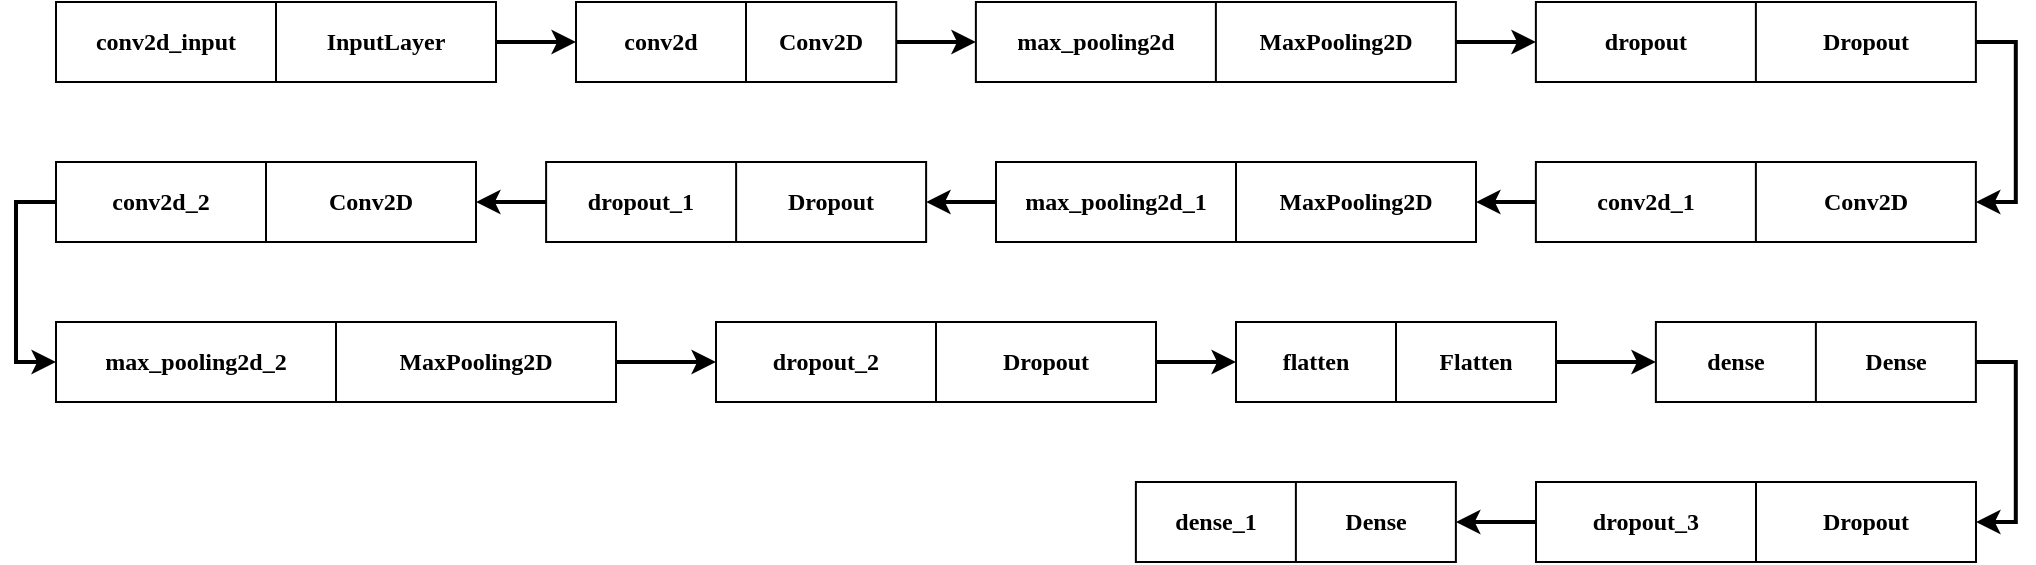 <mxfile version="17.4.2" type="github">
  <diagram id="OG1AvDrZbli9m5KpJTEv" name="Page-1">
    <mxGraphModel dx="1250" dy="482" grid="1" gridSize="10" guides="1" tooltips="1" connect="1" arrows="1" fold="1" page="1" pageScale="1" pageWidth="850" pageHeight="1100" math="0" shadow="0">
      <root>
        <mxCell id="0" />
        <mxCell id="1" parent="0" />
        <mxCell id="iS44KgR9TKx3VwQNo01--7" value="" style="shape=table;startSize=0;container=1;collapsible=0;childLayout=tableLayout;fontFamily=Tahoma;" parent="1" vertex="1">
          <mxGeometry x="300" y="40" width="160.12" height="40" as="geometry" />
        </mxCell>
        <mxCell id="iS44KgR9TKx3VwQNo01--8" value="" style="shape=tableRow;horizontal=0;startSize=0;swimlaneHead=0;swimlaneBody=0;top=0;left=0;bottom=0;right=0;collapsible=0;dropTarget=0;fillColor=none;points=[[0,0.5],[1,0.5]];portConstraint=eastwest;fontFamily=Tahoma;" parent="iS44KgR9TKx3VwQNo01--7" vertex="1">
          <mxGeometry width="160.12" height="40" as="geometry" />
        </mxCell>
        <mxCell id="iS44KgR9TKx3VwQNo01--9" value="&lt;b&gt;conv2d&lt;/b&gt;" style="shape=partialRectangle;html=1;whiteSpace=wrap;connectable=0;overflow=hidden;fillColor=none;top=0;left=0;bottom=0;right=0;pointerEvents=1;fontFamily=Tahoma;" parent="iS44KgR9TKx3VwQNo01--8" vertex="1">
          <mxGeometry width="85" height="40" as="geometry">
            <mxRectangle width="85" height="40" as="alternateBounds" />
          </mxGeometry>
        </mxCell>
        <mxCell id="iS44KgR9TKx3VwQNo01--10" value="&lt;b&gt;Conv2D&lt;/b&gt;" style="shape=partialRectangle;html=1;whiteSpace=wrap;connectable=0;overflow=hidden;fillColor=none;top=0;left=0;bottom=0;right=0;pointerEvents=1;fontFamily=Tahoma;" parent="iS44KgR9TKx3VwQNo01--8" vertex="1">
          <mxGeometry x="85" width="75" height="40" as="geometry">
            <mxRectangle width="75" height="40" as="alternateBounds" />
          </mxGeometry>
        </mxCell>
        <mxCell id="iS44KgR9TKx3VwQNo01--11" value="" style="shape=table;startSize=0;container=1;collapsible=0;childLayout=tableLayout;fontFamily=Tahoma;" parent="1" vertex="1">
          <mxGeometry x="499.94" y="40" width="240" height="40" as="geometry" />
        </mxCell>
        <mxCell id="iS44KgR9TKx3VwQNo01--12" value="" style="shape=tableRow;horizontal=0;startSize=0;swimlaneHead=0;swimlaneBody=0;top=0;left=0;bottom=0;right=0;collapsible=0;dropTarget=0;fillColor=none;points=[[0,0.5],[1,0.5]];portConstraint=eastwest;fontFamily=Tahoma;" parent="iS44KgR9TKx3VwQNo01--11" vertex="1">
          <mxGeometry width="240" height="40" as="geometry" />
        </mxCell>
        <mxCell id="iS44KgR9TKx3VwQNo01--13" value="&lt;b&gt;max_pooling2d&lt;/b&gt;" style="shape=partialRectangle;html=1;whiteSpace=wrap;connectable=0;overflow=hidden;fillColor=none;top=0;left=0;bottom=0;right=0;pointerEvents=1;fontFamily=Tahoma;" parent="iS44KgR9TKx3VwQNo01--12" vertex="1">
          <mxGeometry width="120" height="40" as="geometry">
            <mxRectangle width="120" height="40" as="alternateBounds" />
          </mxGeometry>
        </mxCell>
        <mxCell id="iS44KgR9TKx3VwQNo01--14" value="&lt;b&gt;MaxPooling2D&lt;/b&gt;" style="shape=partialRectangle;html=1;whiteSpace=wrap;connectable=0;overflow=hidden;fillColor=none;top=0;left=0;bottom=0;right=0;pointerEvents=1;fontFamily=Tahoma;" parent="iS44KgR9TKx3VwQNo01--12" vertex="1">
          <mxGeometry x="120" width="120" height="40" as="geometry">
            <mxRectangle width="120" height="40" as="alternateBounds" />
          </mxGeometry>
        </mxCell>
        <mxCell id="iS44KgR9TKx3VwQNo01--15" value="" style="shape=table;startSize=0;container=1;collapsible=0;childLayout=tableLayout;fontFamily=Tahoma;" parent="1" vertex="1">
          <mxGeometry x="779.94" y="40" width="220" height="40" as="geometry" />
        </mxCell>
        <mxCell id="iS44KgR9TKx3VwQNo01--16" value="" style="shape=tableRow;horizontal=0;startSize=0;swimlaneHead=0;swimlaneBody=0;top=0;left=0;bottom=0;right=0;collapsible=0;dropTarget=0;fillColor=none;points=[[0,0.5],[1,0.5]];portConstraint=eastwest;fontFamily=Tahoma;" parent="iS44KgR9TKx3VwQNo01--15" vertex="1">
          <mxGeometry width="220" height="40" as="geometry" />
        </mxCell>
        <mxCell id="iS44KgR9TKx3VwQNo01--17" value="&lt;b&gt;dropout&lt;/b&gt;" style="shape=partialRectangle;html=1;whiteSpace=wrap;connectable=0;overflow=hidden;fillColor=none;top=0;left=0;bottom=0;right=0;pointerEvents=1;fontFamily=Tahoma;" parent="iS44KgR9TKx3VwQNo01--16" vertex="1">
          <mxGeometry width="110" height="40" as="geometry">
            <mxRectangle width="110" height="40" as="alternateBounds" />
          </mxGeometry>
        </mxCell>
        <mxCell id="iS44KgR9TKx3VwQNo01--18" value="&lt;b&gt;Dropout&lt;/b&gt;" style="shape=partialRectangle;html=1;whiteSpace=wrap;connectable=0;overflow=hidden;fillColor=none;top=0;left=0;bottom=0;right=0;pointerEvents=1;fontFamily=Tahoma;" parent="iS44KgR9TKx3VwQNo01--16" vertex="1">
          <mxGeometry x="110" width="110" height="40" as="geometry">
            <mxRectangle width="110" height="40" as="alternateBounds" />
          </mxGeometry>
        </mxCell>
        <mxCell id="iS44KgR9TKx3VwQNo01--22" style="edgeStyle=orthogonalEdgeStyle;rounded=0;orthogonalLoop=1;jettySize=auto;html=1;exitX=1;exitY=0.5;exitDx=0;exitDy=0;entryX=0;entryY=0.5;entryDx=0;entryDy=0;strokeWidth=2;fontFamily=Tahoma;" parent="1" source="iS44KgR9TKx3VwQNo01--8" target="iS44KgR9TKx3VwQNo01--12" edge="1">
          <mxGeometry relative="1" as="geometry" />
        </mxCell>
        <mxCell id="iS44KgR9TKx3VwQNo01--23" style="edgeStyle=orthogonalEdgeStyle;rounded=0;orthogonalLoop=1;jettySize=auto;html=1;exitX=1;exitY=0.5;exitDx=0;exitDy=0;entryX=0;entryY=0.5;entryDx=0;entryDy=0;strokeWidth=2;fontFamily=Tahoma;" parent="1" source="iS44KgR9TKx3VwQNo01--12" target="iS44KgR9TKx3VwQNo01--16" edge="1">
          <mxGeometry relative="1" as="geometry" />
        </mxCell>
        <mxCell id="iS44KgR9TKx3VwQNo01--24" value="" style="shape=table;startSize=0;container=1;collapsible=0;childLayout=tableLayout;fontFamily=Tahoma;" parent="1" vertex="1">
          <mxGeometry x="779.94" y="120" width="220" height="40" as="geometry" />
        </mxCell>
        <mxCell id="iS44KgR9TKx3VwQNo01--25" value="" style="shape=tableRow;horizontal=0;startSize=0;swimlaneHead=0;swimlaneBody=0;top=0;left=0;bottom=0;right=0;collapsible=0;dropTarget=0;fillColor=none;points=[[0,0.5],[1,0.5]];portConstraint=eastwest;fontFamily=Tahoma;" parent="iS44KgR9TKx3VwQNo01--24" vertex="1">
          <mxGeometry width="220" height="40" as="geometry" />
        </mxCell>
        <mxCell id="iS44KgR9TKx3VwQNo01--26" value="&lt;b&gt;conv2d_1&lt;/b&gt;" style="shape=partialRectangle;html=1;whiteSpace=wrap;connectable=0;overflow=hidden;fillColor=none;top=0;left=0;bottom=0;right=0;pointerEvents=1;fontFamily=Tahoma;" parent="iS44KgR9TKx3VwQNo01--25" vertex="1">
          <mxGeometry width="110" height="40" as="geometry">
            <mxRectangle width="110" height="40" as="alternateBounds" />
          </mxGeometry>
        </mxCell>
        <mxCell id="iS44KgR9TKx3VwQNo01--27" value="&lt;b&gt;Conv2D&lt;/b&gt;" style="shape=partialRectangle;html=1;whiteSpace=wrap;connectable=0;overflow=hidden;fillColor=none;top=0;left=0;bottom=0;right=0;pointerEvents=1;fontFamily=Tahoma;" parent="iS44KgR9TKx3VwQNo01--25" vertex="1">
          <mxGeometry x="110" width="110" height="40" as="geometry">
            <mxRectangle width="110" height="40" as="alternateBounds" />
          </mxGeometry>
        </mxCell>
        <mxCell id="iS44KgR9TKx3VwQNo01--28" value="" style="shape=table;startSize=0;container=1;collapsible=0;childLayout=tableLayout;fontFamily=Tahoma;" parent="1" vertex="1">
          <mxGeometry x="510" y="120" width="240" height="40" as="geometry" />
        </mxCell>
        <mxCell id="iS44KgR9TKx3VwQNo01--29" value="" style="shape=tableRow;horizontal=0;startSize=0;swimlaneHead=0;swimlaneBody=0;top=0;left=0;bottom=0;right=0;collapsible=0;dropTarget=0;fillColor=none;points=[[0,0.5],[1,0.5]];portConstraint=eastwest;fontFamily=Tahoma;" parent="iS44KgR9TKx3VwQNo01--28" vertex="1">
          <mxGeometry width="240" height="40" as="geometry" />
        </mxCell>
        <mxCell id="iS44KgR9TKx3VwQNo01--30" value="&lt;b&gt;max_pooling2d_1&lt;/b&gt;" style="shape=partialRectangle;html=1;whiteSpace=wrap;connectable=0;overflow=hidden;fillColor=none;top=0;left=0;bottom=0;right=0;pointerEvents=1;fontFamily=Tahoma;" parent="iS44KgR9TKx3VwQNo01--29" vertex="1">
          <mxGeometry width="120" height="40" as="geometry">
            <mxRectangle width="120" height="40" as="alternateBounds" />
          </mxGeometry>
        </mxCell>
        <mxCell id="iS44KgR9TKx3VwQNo01--31" value="&lt;b&gt;MaxPooling2D&lt;/b&gt;" style="shape=partialRectangle;html=1;whiteSpace=wrap;connectable=0;overflow=hidden;fillColor=none;top=0;left=0;bottom=0;right=0;pointerEvents=1;fontFamily=Tahoma;" parent="iS44KgR9TKx3VwQNo01--29" vertex="1">
          <mxGeometry x="120" width="120" height="40" as="geometry">
            <mxRectangle width="120" height="40" as="alternateBounds" />
          </mxGeometry>
        </mxCell>
        <mxCell id="iS44KgR9TKx3VwQNo01--32" value="" style="shape=table;startSize=0;container=1;collapsible=0;childLayout=tableLayout;fontFamily=Tahoma;" parent="1" vertex="1">
          <mxGeometry x="285.06" y="120" width="190" height="40" as="geometry" />
        </mxCell>
        <mxCell id="iS44KgR9TKx3VwQNo01--33" value="" style="shape=tableRow;horizontal=0;startSize=0;swimlaneHead=0;swimlaneBody=0;top=0;left=0;bottom=0;right=0;collapsible=0;dropTarget=0;fillColor=none;points=[[0,0.5],[1,0.5]];portConstraint=eastwest;fontFamily=Tahoma;" parent="iS44KgR9TKx3VwQNo01--32" vertex="1">
          <mxGeometry width="190" height="40" as="geometry" />
        </mxCell>
        <mxCell id="iS44KgR9TKx3VwQNo01--34" value="&lt;b&gt;dropout_1&lt;/b&gt;" style="shape=partialRectangle;html=1;whiteSpace=wrap;connectable=0;overflow=hidden;fillColor=none;top=0;left=0;bottom=0;right=0;pointerEvents=1;fontFamily=Tahoma;" parent="iS44KgR9TKx3VwQNo01--33" vertex="1">
          <mxGeometry width="95" height="40" as="geometry">
            <mxRectangle width="95" height="40" as="alternateBounds" />
          </mxGeometry>
        </mxCell>
        <mxCell id="iS44KgR9TKx3VwQNo01--35" value="&lt;b&gt;Dropout&lt;/b&gt;" style="shape=partialRectangle;html=1;whiteSpace=wrap;connectable=0;overflow=hidden;fillColor=none;top=0;left=0;bottom=0;right=0;pointerEvents=1;fontFamily=Tahoma;" parent="iS44KgR9TKx3VwQNo01--33" vertex="1">
          <mxGeometry x="95" width="95" height="40" as="geometry">
            <mxRectangle width="95" height="40" as="alternateBounds" />
          </mxGeometry>
        </mxCell>
        <mxCell id="iS44KgR9TKx3VwQNo01--36" value="" style="shape=table;startSize=0;container=1;collapsible=0;childLayout=tableLayout;fontFamily=Tahoma;" parent="1" vertex="1">
          <mxGeometry x="40" y="120" width="210" height="40" as="geometry" />
        </mxCell>
        <mxCell id="iS44KgR9TKx3VwQNo01--37" value="" style="shape=tableRow;horizontal=0;startSize=0;swimlaneHead=0;swimlaneBody=0;top=0;left=0;bottom=0;right=0;collapsible=0;dropTarget=0;fillColor=none;points=[[0,0.5],[1,0.5]];portConstraint=eastwest;fontFamily=Tahoma;" parent="iS44KgR9TKx3VwQNo01--36" vertex="1">
          <mxGeometry width="210" height="40" as="geometry" />
        </mxCell>
        <mxCell id="iS44KgR9TKx3VwQNo01--38" value="&lt;b&gt;conv2d_2&lt;/b&gt;" style="shape=partialRectangle;html=1;whiteSpace=wrap;connectable=0;overflow=hidden;fillColor=none;top=0;left=0;bottom=0;right=0;pointerEvents=1;fontFamily=Tahoma;" parent="iS44KgR9TKx3VwQNo01--37" vertex="1">
          <mxGeometry width="105" height="40" as="geometry">
            <mxRectangle width="105" height="40" as="alternateBounds" />
          </mxGeometry>
        </mxCell>
        <mxCell id="iS44KgR9TKx3VwQNo01--39" value="&lt;b&gt;Conv2D&lt;/b&gt;" style="shape=partialRectangle;html=1;whiteSpace=wrap;connectable=0;overflow=hidden;fillColor=none;top=0;left=0;bottom=0;right=0;pointerEvents=1;fontFamily=Tahoma;" parent="iS44KgR9TKx3VwQNo01--37" vertex="1">
          <mxGeometry x="105" width="105" height="40" as="geometry">
            <mxRectangle width="105" height="40" as="alternateBounds" />
          </mxGeometry>
        </mxCell>
        <mxCell id="iS44KgR9TKx3VwQNo01--40" value="" style="shape=table;startSize=0;container=1;collapsible=0;childLayout=tableLayout;fontFamily=Tahoma;" parent="1" vertex="1">
          <mxGeometry x="40" y="200" width="280" height="40" as="geometry" />
        </mxCell>
        <mxCell id="iS44KgR9TKx3VwQNo01--41" value="" style="shape=tableRow;horizontal=0;startSize=0;swimlaneHead=0;swimlaneBody=0;top=0;left=0;bottom=0;right=0;collapsible=0;dropTarget=0;fillColor=none;points=[[0,0.5],[1,0.5]];portConstraint=eastwest;fontFamily=Tahoma;" parent="iS44KgR9TKx3VwQNo01--40" vertex="1">
          <mxGeometry width="280" height="40" as="geometry" />
        </mxCell>
        <mxCell id="iS44KgR9TKx3VwQNo01--42" value="&lt;b&gt;max_pooling2d_2&lt;/b&gt;" style="shape=partialRectangle;html=1;whiteSpace=wrap;connectable=0;overflow=hidden;fillColor=none;top=0;left=0;bottom=0;right=0;pointerEvents=1;fontFamily=Tahoma;" parent="iS44KgR9TKx3VwQNo01--41" vertex="1">
          <mxGeometry width="140" height="40" as="geometry">
            <mxRectangle width="140" height="40" as="alternateBounds" />
          </mxGeometry>
        </mxCell>
        <mxCell id="iS44KgR9TKx3VwQNo01--43" value="&lt;b&gt;MaxPooling2D&lt;/b&gt;" style="shape=partialRectangle;html=1;whiteSpace=wrap;connectable=0;overflow=hidden;fillColor=none;top=0;left=0;bottom=0;right=0;pointerEvents=1;fontFamily=Tahoma;" parent="iS44KgR9TKx3VwQNo01--41" vertex="1">
          <mxGeometry x="140" width="140" height="40" as="geometry">
            <mxRectangle width="140" height="40" as="alternateBounds" />
          </mxGeometry>
        </mxCell>
        <mxCell id="iS44KgR9TKx3VwQNo01--44" value="" style="shape=table;startSize=0;container=1;collapsible=0;childLayout=tableLayout;fontFamily=Tahoma;" parent="1" vertex="1">
          <mxGeometry x="370.0" y="200" width="220" height="40" as="geometry" />
        </mxCell>
        <mxCell id="iS44KgR9TKx3VwQNo01--45" value="" style="shape=tableRow;horizontal=0;startSize=0;swimlaneHead=0;swimlaneBody=0;top=0;left=0;bottom=0;right=0;collapsible=0;dropTarget=0;fillColor=none;points=[[0,0.5],[1,0.5]];portConstraint=eastwest;fontFamily=Tahoma;" parent="iS44KgR9TKx3VwQNo01--44" vertex="1">
          <mxGeometry width="220" height="40" as="geometry" />
        </mxCell>
        <mxCell id="iS44KgR9TKx3VwQNo01--46" value="&lt;b&gt;dropout_2&lt;/b&gt;" style="shape=partialRectangle;html=1;whiteSpace=wrap;connectable=0;overflow=hidden;fillColor=none;top=0;left=0;bottom=0;right=0;pointerEvents=1;fontFamily=Tahoma;" parent="iS44KgR9TKx3VwQNo01--45" vertex="1">
          <mxGeometry width="110" height="40" as="geometry">
            <mxRectangle width="110" height="40" as="alternateBounds" />
          </mxGeometry>
        </mxCell>
        <mxCell id="iS44KgR9TKx3VwQNo01--47" value="&lt;b&gt;Dropout&lt;/b&gt;" style="shape=partialRectangle;html=1;whiteSpace=wrap;connectable=0;overflow=hidden;fillColor=none;top=0;left=0;bottom=0;right=0;pointerEvents=1;fontFamily=Tahoma;" parent="iS44KgR9TKx3VwQNo01--45" vertex="1">
          <mxGeometry x="110" width="110" height="40" as="geometry">
            <mxRectangle width="110" height="40" as="alternateBounds" />
          </mxGeometry>
        </mxCell>
        <mxCell id="iS44KgR9TKx3VwQNo01--48" style="edgeStyle=orthogonalEdgeStyle;rounded=0;orthogonalLoop=1;jettySize=auto;html=1;exitX=1;exitY=0.5;exitDx=0;exitDy=0;entryX=1;entryY=0.5;entryDx=0;entryDy=0;strokeWidth=2;fontFamily=Tahoma;" parent="1" source="iS44KgR9TKx3VwQNo01--16" target="iS44KgR9TKx3VwQNo01--25" edge="1">
          <mxGeometry relative="1" as="geometry" />
        </mxCell>
        <mxCell id="iS44KgR9TKx3VwQNo01--49" style="edgeStyle=orthogonalEdgeStyle;rounded=0;orthogonalLoop=1;jettySize=auto;html=1;exitX=0;exitY=0.5;exitDx=0;exitDy=0;entryX=1;entryY=0.5;entryDx=0;entryDy=0;strokeWidth=2;fontFamily=Tahoma;" parent="1" source="iS44KgR9TKx3VwQNo01--25" target="iS44KgR9TKx3VwQNo01--29" edge="1">
          <mxGeometry relative="1" as="geometry" />
        </mxCell>
        <mxCell id="iS44KgR9TKx3VwQNo01--50" style="edgeStyle=orthogonalEdgeStyle;rounded=0;orthogonalLoop=1;jettySize=auto;html=1;exitX=0;exitY=0.5;exitDx=0;exitDy=0;entryX=1;entryY=0.5;entryDx=0;entryDy=0;strokeWidth=2;fontFamily=Tahoma;" parent="1" source="iS44KgR9TKx3VwQNo01--29" target="iS44KgR9TKx3VwQNo01--33" edge="1">
          <mxGeometry relative="1" as="geometry" />
        </mxCell>
        <mxCell id="iS44KgR9TKx3VwQNo01--53" style="edgeStyle=orthogonalEdgeStyle;rounded=0;orthogonalLoop=1;jettySize=auto;html=1;exitX=1;exitY=0.5;exitDx=0;exitDy=0;entryX=0;entryY=0.5;entryDx=0;entryDy=0;strokeWidth=2;fontFamily=Tahoma;" parent="1" source="iS44KgR9TKx3VwQNo01--41" target="iS44KgR9TKx3VwQNo01--45" edge="1">
          <mxGeometry relative="1" as="geometry" />
        </mxCell>
        <mxCell id="iS44KgR9TKx3VwQNo01--57" value="" style="shape=table;startSize=0;container=1;collapsible=0;childLayout=tableLayout;fontFamily=Tahoma;" parent="1" vertex="1">
          <mxGeometry x="630" y="200" width="160" height="40" as="geometry" />
        </mxCell>
        <mxCell id="iS44KgR9TKx3VwQNo01--58" value="" style="shape=tableRow;horizontal=0;startSize=0;swimlaneHead=0;swimlaneBody=0;top=0;left=0;bottom=0;right=0;collapsible=0;dropTarget=0;fillColor=none;points=[[0,0.5],[1,0.5]];portConstraint=eastwest;fontFamily=Tahoma;" parent="iS44KgR9TKx3VwQNo01--57" vertex="1">
          <mxGeometry width="160" height="40" as="geometry" />
        </mxCell>
        <mxCell id="iS44KgR9TKx3VwQNo01--59" value="&lt;b&gt;flatten&lt;/b&gt;" style="shape=partialRectangle;html=1;whiteSpace=wrap;connectable=0;overflow=hidden;fillColor=none;top=0;left=0;bottom=0;right=0;pointerEvents=1;fontFamily=Tahoma;" parent="iS44KgR9TKx3VwQNo01--58" vertex="1">
          <mxGeometry width="80" height="40" as="geometry">
            <mxRectangle width="80" height="40" as="alternateBounds" />
          </mxGeometry>
        </mxCell>
        <mxCell id="iS44KgR9TKx3VwQNo01--60" value="&lt;b&gt;Flatten&lt;/b&gt;" style="shape=partialRectangle;html=1;whiteSpace=wrap;connectable=0;overflow=hidden;fillColor=none;top=0;left=0;bottom=0;right=0;pointerEvents=1;fontFamily=Tahoma;" parent="iS44KgR9TKx3VwQNo01--58" vertex="1">
          <mxGeometry x="80" width="80" height="40" as="geometry">
            <mxRectangle width="80" height="40" as="alternateBounds" />
          </mxGeometry>
        </mxCell>
        <mxCell id="iS44KgR9TKx3VwQNo01--61" style="edgeStyle=orthogonalEdgeStyle;rounded=0;orthogonalLoop=1;jettySize=auto;html=1;exitX=1;exitY=0.5;exitDx=0;exitDy=0;strokeWidth=2;fontFamily=Tahoma;" parent="iS44KgR9TKx3VwQNo01--57" source="iS44KgR9TKx3VwQNo01--58" target="iS44KgR9TKx3VwQNo01--58" edge="1">
          <mxGeometry relative="1" as="geometry" />
        </mxCell>
        <mxCell id="iS44KgR9TKx3VwQNo01--62" value="" style="shape=table;startSize=0;container=1;collapsible=0;childLayout=tableLayout;fontFamily=Tahoma;" parent="1" vertex="1">
          <mxGeometry x="839.94" y="200" width="160" height="40" as="geometry" />
        </mxCell>
        <mxCell id="iS44KgR9TKx3VwQNo01--63" value="" style="shape=tableRow;horizontal=0;startSize=0;swimlaneHead=0;swimlaneBody=0;top=0;left=0;bottom=0;right=0;collapsible=0;dropTarget=0;fillColor=none;points=[[0,0.5],[1,0.5]];portConstraint=eastwest;fontFamily=Tahoma;" parent="iS44KgR9TKx3VwQNo01--62" vertex="1">
          <mxGeometry width="160" height="40" as="geometry" />
        </mxCell>
        <mxCell id="iS44KgR9TKx3VwQNo01--64" value="&lt;b&gt;dense&lt;/b&gt;" style="shape=partialRectangle;html=1;whiteSpace=wrap;connectable=0;overflow=hidden;fillColor=none;top=0;left=0;bottom=0;right=0;pointerEvents=1;fontFamily=Tahoma;" parent="iS44KgR9TKx3VwQNo01--63" vertex="1">
          <mxGeometry width="80" height="40" as="geometry">
            <mxRectangle width="80" height="40" as="alternateBounds" />
          </mxGeometry>
        </mxCell>
        <mxCell id="iS44KgR9TKx3VwQNo01--65" value="&lt;b&gt;Dense&lt;/b&gt;" style="shape=partialRectangle;html=1;whiteSpace=wrap;connectable=0;overflow=hidden;fillColor=none;top=0;left=0;bottom=0;right=0;pointerEvents=1;fontFamily=Tahoma;" parent="iS44KgR9TKx3VwQNo01--63" vertex="1">
          <mxGeometry x="80" width="80" height="40" as="geometry">
            <mxRectangle width="80" height="40" as="alternateBounds" />
          </mxGeometry>
        </mxCell>
        <mxCell id="iS44KgR9TKx3VwQNo01--66" style="edgeStyle=orthogonalEdgeStyle;rounded=0;orthogonalLoop=1;jettySize=auto;html=1;exitX=1;exitY=0.5;exitDx=0;exitDy=0;strokeWidth=2;fontFamily=Tahoma;" parent="iS44KgR9TKx3VwQNo01--62" source="iS44KgR9TKx3VwQNo01--63" target="iS44KgR9TKx3VwQNo01--63" edge="1">
          <mxGeometry relative="1" as="geometry" />
        </mxCell>
        <mxCell id="iS44KgR9TKx3VwQNo01--67" value="" style="shape=table;startSize=0;container=1;collapsible=0;childLayout=tableLayout;fontFamily=Tahoma;" parent="1" vertex="1">
          <mxGeometry x="780" y="280" width="220" height="40" as="geometry" />
        </mxCell>
        <mxCell id="iS44KgR9TKx3VwQNo01--68" value="" style="shape=tableRow;horizontal=0;startSize=0;swimlaneHead=0;swimlaneBody=0;top=0;left=0;bottom=0;right=0;collapsible=0;dropTarget=0;fillColor=none;points=[[0,0.5],[1,0.5]];portConstraint=eastwest;fontFamily=Tahoma;" parent="iS44KgR9TKx3VwQNo01--67" vertex="1">
          <mxGeometry width="220" height="40" as="geometry" />
        </mxCell>
        <mxCell id="iS44KgR9TKx3VwQNo01--69" value="&lt;b&gt;dropout_3&lt;/b&gt;" style="shape=partialRectangle;html=1;whiteSpace=wrap;connectable=0;overflow=hidden;fillColor=none;top=0;left=0;bottom=0;right=0;pointerEvents=1;fontFamily=Tahoma;" parent="iS44KgR9TKx3VwQNo01--68" vertex="1">
          <mxGeometry width="110" height="40" as="geometry">
            <mxRectangle width="110" height="40" as="alternateBounds" />
          </mxGeometry>
        </mxCell>
        <mxCell id="iS44KgR9TKx3VwQNo01--70" value="&lt;b&gt;Dropout&lt;/b&gt;" style="shape=partialRectangle;html=1;whiteSpace=wrap;connectable=0;overflow=hidden;fillColor=none;top=0;left=0;bottom=0;right=0;pointerEvents=1;fontFamily=Tahoma;" parent="iS44KgR9TKx3VwQNo01--68" vertex="1">
          <mxGeometry x="110" width="110" height="40" as="geometry">
            <mxRectangle width="110" height="40" as="alternateBounds" />
          </mxGeometry>
        </mxCell>
        <mxCell id="iS44KgR9TKx3VwQNo01--71" value="" style="shape=table;startSize=0;container=1;collapsible=0;childLayout=tableLayout;fontFamily=Tahoma;" parent="1" vertex="1">
          <mxGeometry x="579.94" y="280" width="160" height="40" as="geometry" />
        </mxCell>
        <mxCell id="iS44KgR9TKx3VwQNo01--72" value="" style="shape=tableRow;horizontal=0;startSize=0;swimlaneHead=0;swimlaneBody=0;top=0;left=0;bottom=0;right=0;collapsible=0;dropTarget=0;fillColor=none;points=[[0,0.5],[1,0.5]];portConstraint=eastwest;fontFamily=Tahoma;" parent="iS44KgR9TKx3VwQNo01--71" vertex="1">
          <mxGeometry width="160" height="40" as="geometry" />
        </mxCell>
        <mxCell id="iS44KgR9TKx3VwQNo01--73" value="&lt;b&gt;dense_1&lt;/b&gt;" style="shape=partialRectangle;html=1;whiteSpace=wrap;connectable=0;overflow=hidden;fillColor=none;top=0;left=0;bottom=0;right=0;pointerEvents=1;fontFamily=Tahoma;" parent="iS44KgR9TKx3VwQNo01--72" vertex="1">
          <mxGeometry width="80" height="40" as="geometry">
            <mxRectangle width="80" height="40" as="alternateBounds" />
          </mxGeometry>
        </mxCell>
        <mxCell id="iS44KgR9TKx3VwQNo01--74" value="&lt;b&gt;Dense&lt;/b&gt;" style="shape=partialRectangle;html=1;whiteSpace=wrap;connectable=0;overflow=hidden;fillColor=none;top=0;left=0;bottom=0;right=0;pointerEvents=1;fontFamily=Tahoma;" parent="iS44KgR9TKx3VwQNo01--72" vertex="1">
          <mxGeometry x="80" width="80" height="40" as="geometry">
            <mxRectangle width="80" height="40" as="alternateBounds" />
          </mxGeometry>
        </mxCell>
        <mxCell id="iS44KgR9TKx3VwQNo01--75" style="edgeStyle=orthogonalEdgeStyle;rounded=0;orthogonalLoop=1;jettySize=auto;html=1;exitX=1;exitY=0.5;exitDx=0;exitDy=0;strokeWidth=2;fontFamily=Tahoma;" parent="iS44KgR9TKx3VwQNo01--71" source="iS44KgR9TKx3VwQNo01--72" target="iS44KgR9TKx3VwQNo01--72" edge="1">
          <mxGeometry relative="1" as="geometry" />
        </mxCell>
        <mxCell id="iS44KgR9TKx3VwQNo01--79" style="edgeStyle=orthogonalEdgeStyle;rounded=0;orthogonalLoop=1;jettySize=auto;html=1;exitX=0;exitY=0.5;exitDx=0;exitDy=0;entryX=1;entryY=0.5;entryDx=0;entryDy=0;strokeWidth=2;fontFamily=Tahoma;" parent="1" source="iS44KgR9TKx3VwQNo01--68" target="iS44KgR9TKx3VwQNo01--72" edge="1">
          <mxGeometry relative="1" as="geometry" />
        </mxCell>
        <mxCell id="iS44KgR9TKx3VwQNo01--81" value="" style="shape=table;startSize=0;container=1;collapsible=0;childLayout=tableLayout;fontFamily=Tahoma;" parent="1" vertex="1">
          <mxGeometry x="40" y="40" width="220" height="40" as="geometry" />
        </mxCell>
        <mxCell id="iS44KgR9TKx3VwQNo01--82" value="" style="shape=tableRow;horizontal=0;startSize=0;swimlaneHead=0;swimlaneBody=0;top=0;left=0;bottom=0;right=0;collapsible=0;dropTarget=0;fillColor=none;points=[[0,0.5],[1,0.5]];portConstraint=eastwest;fontFamily=Tahoma;" parent="iS44KgR9TKx3VwQNo01--81" vertex="1">
          <mxGeometry width="220" height="40" as="geometry" />
        </mxCell>
        <mxCell id="iS44KgR9TKx3VwQNo01--83" value="&lt;b&gt;conv2d_input&lt;/b&gt;" style="shape=partialRectangle;html=1;whiteSpace=wrap;connectable=0;overflow=hidden;fillColor=none;top=0;left=0;bottom=0;right=0;pointerEvents=1;fontFamily=Tahoma;" parent="iS44KgR9TKx3VwQNo01--82" vertex="1">
          <mxGeometry width="110" height="40" as="geometry">
            <mxRectangle width="110" height="40" as="alternateBounds" />
          </mxGeometry>
        </mxCell>
        <mxCell id="iS44KgR9TKx3VwQNo01--84" value="&lt;b&gt;InputLayer&lt;/b&gt;" style="shape=partialRectangle;html=1;whiteSpace=wrap;connectable=0;overflow=hidden;fillColor=none;top=0;left=0;bottom=0;right=0;pointerEvents=1;fontFamily=Tahoma;" parent="iS44KgR9TKx3VwQNo01--82" vertex="1">
          <mxGeometry x="110" width="110" height="40" as="geometry">
            <mxRectangle width="110" height="40" as="alternateBounds" />
          </mxGeometry>
        </mxCell>
        <mxCell id="iS44KgR9TKx3VwQNo01--87" style="edgeStyle=orthogonalEdgeStyle;rounded=0;orthogonalLoop=1;jettySize=auto;html=1;exitX=0;exitY=0.5;exitDx=0;exitDy=0;entryX=1;entryY=0.5;entryDx=0;entryDy=0;fontFamily=Tahoma;strokeWidth=2;" parent="1" source="iS44KgR9TKx3VwQNo01--33" target="iS44KgR9TKx3VwQNo01--37" edge="1">
          <mxGeometry relative="1" as="geometry" />
        </mxCell>
        <mxCell id="iS44KgR9TKx3VwQNo01--88" style="edgeStyle=orthogonalEdgeStyle;rounded=0;orthogonalLoop=1;jettySize=auto;html=1;exitX=1;exitY=0.5;exitDx=0;exitDy=0;entryX=0;entryY=0.5;entryDx=0;entryDy=0;fontFamily=Tahoma;strokeWidth=2;" parent="1" source="iS44KgR9TKx3VwQNo01--82" target="iS44KgR9TKx3VwQNo01--8" edge="1">
          <mxGeometry relative="1" as="geometry" />
        </mxCell>
        <mxCell id="iS44KgR9TKx3VwQNo01--89" style="edgeStyle=orthogonalEdgeStyle;rounded=0;orthogonalLoop=1;jettySize=auto;html=1;exitX=0;exitY=0.5;exitDx=0;exitDy=0;entryX=0;entryY=0.5;entryDx=0;entryDy=0;fontFamily=Tahoma;strokeWidth=2;" parent="1" source="iS44KgR9TKx3VwQNo01--37" target="iS44KgR9TKx3VwQNo01--41" edge="1">
          <mxGeometry relative="1" as="geometry" />
        </mxCell>
        <mxCell id="iS44KgR9TKx3VwQNo01--90" style="edgeStyle=orthogonalEdgeStyle;rounded=0;orthogonalLoop=1;jettySize=auto;html=1;exitX=1;exitY=0.5;exitDx=0;exitDy=0;entryX=0;entryY=0.5;entryDx=0;entryDy=0;fontFamily=Tahoma;strokeWidth=2;" parent="1" source="iS44KgR9TKx3VwQNo01--45" target="iS44KgR9TKx3VwQNo01--58" edge="1">
          <mxGeometry relative="1" as="geometry" />
        </mxCell>
        <mxCell id="iS44KgR9TKx3VwQNo01--91" style="edgeStyle=orthogonalEdgeStyle;rounded=0;orthogonalLoop=1;jettySize=auto;html=1;exitX=1;exitY=0.5;exitDx=0;exitDy=0;entryX=0;entryY=0.5;entryDx=0;entryDy=0;fontFamily=Tahoma;strokeWidth=2;" parent="1" source="iS44KgR9TKx3VwQNo01--58" target="iS44KgR9TKx3VwQNo01--63" edge="1">
          <mxGeometry relative="1" as="geometry" />
        </mxCell>
        <mxCell id="iS44KgR9TKx3VwQNo01--92" style="edgeStyle=orthogonalEdgeStyle;rounded=0;orthogonalLoop=1;jettySize=auto;html=1;exitX=1;exitY=0.5;exitDx=0;exitDy=0;entryX=1;entryY=0.5;entryDx=0;entryDy=0;fontFamily=Tahoma;strokeWidth=2;" parent="1" source="iS44KgR9TKx3VwQNo01--63" target="iS44KgR9TKx3VwQNo01--68" edge="1">
          <mxGeometry relative="1" as="geometry" />
        </mxCell>
      </root>
    </mxGraphModel>
  </diagram>
</mxfile>
